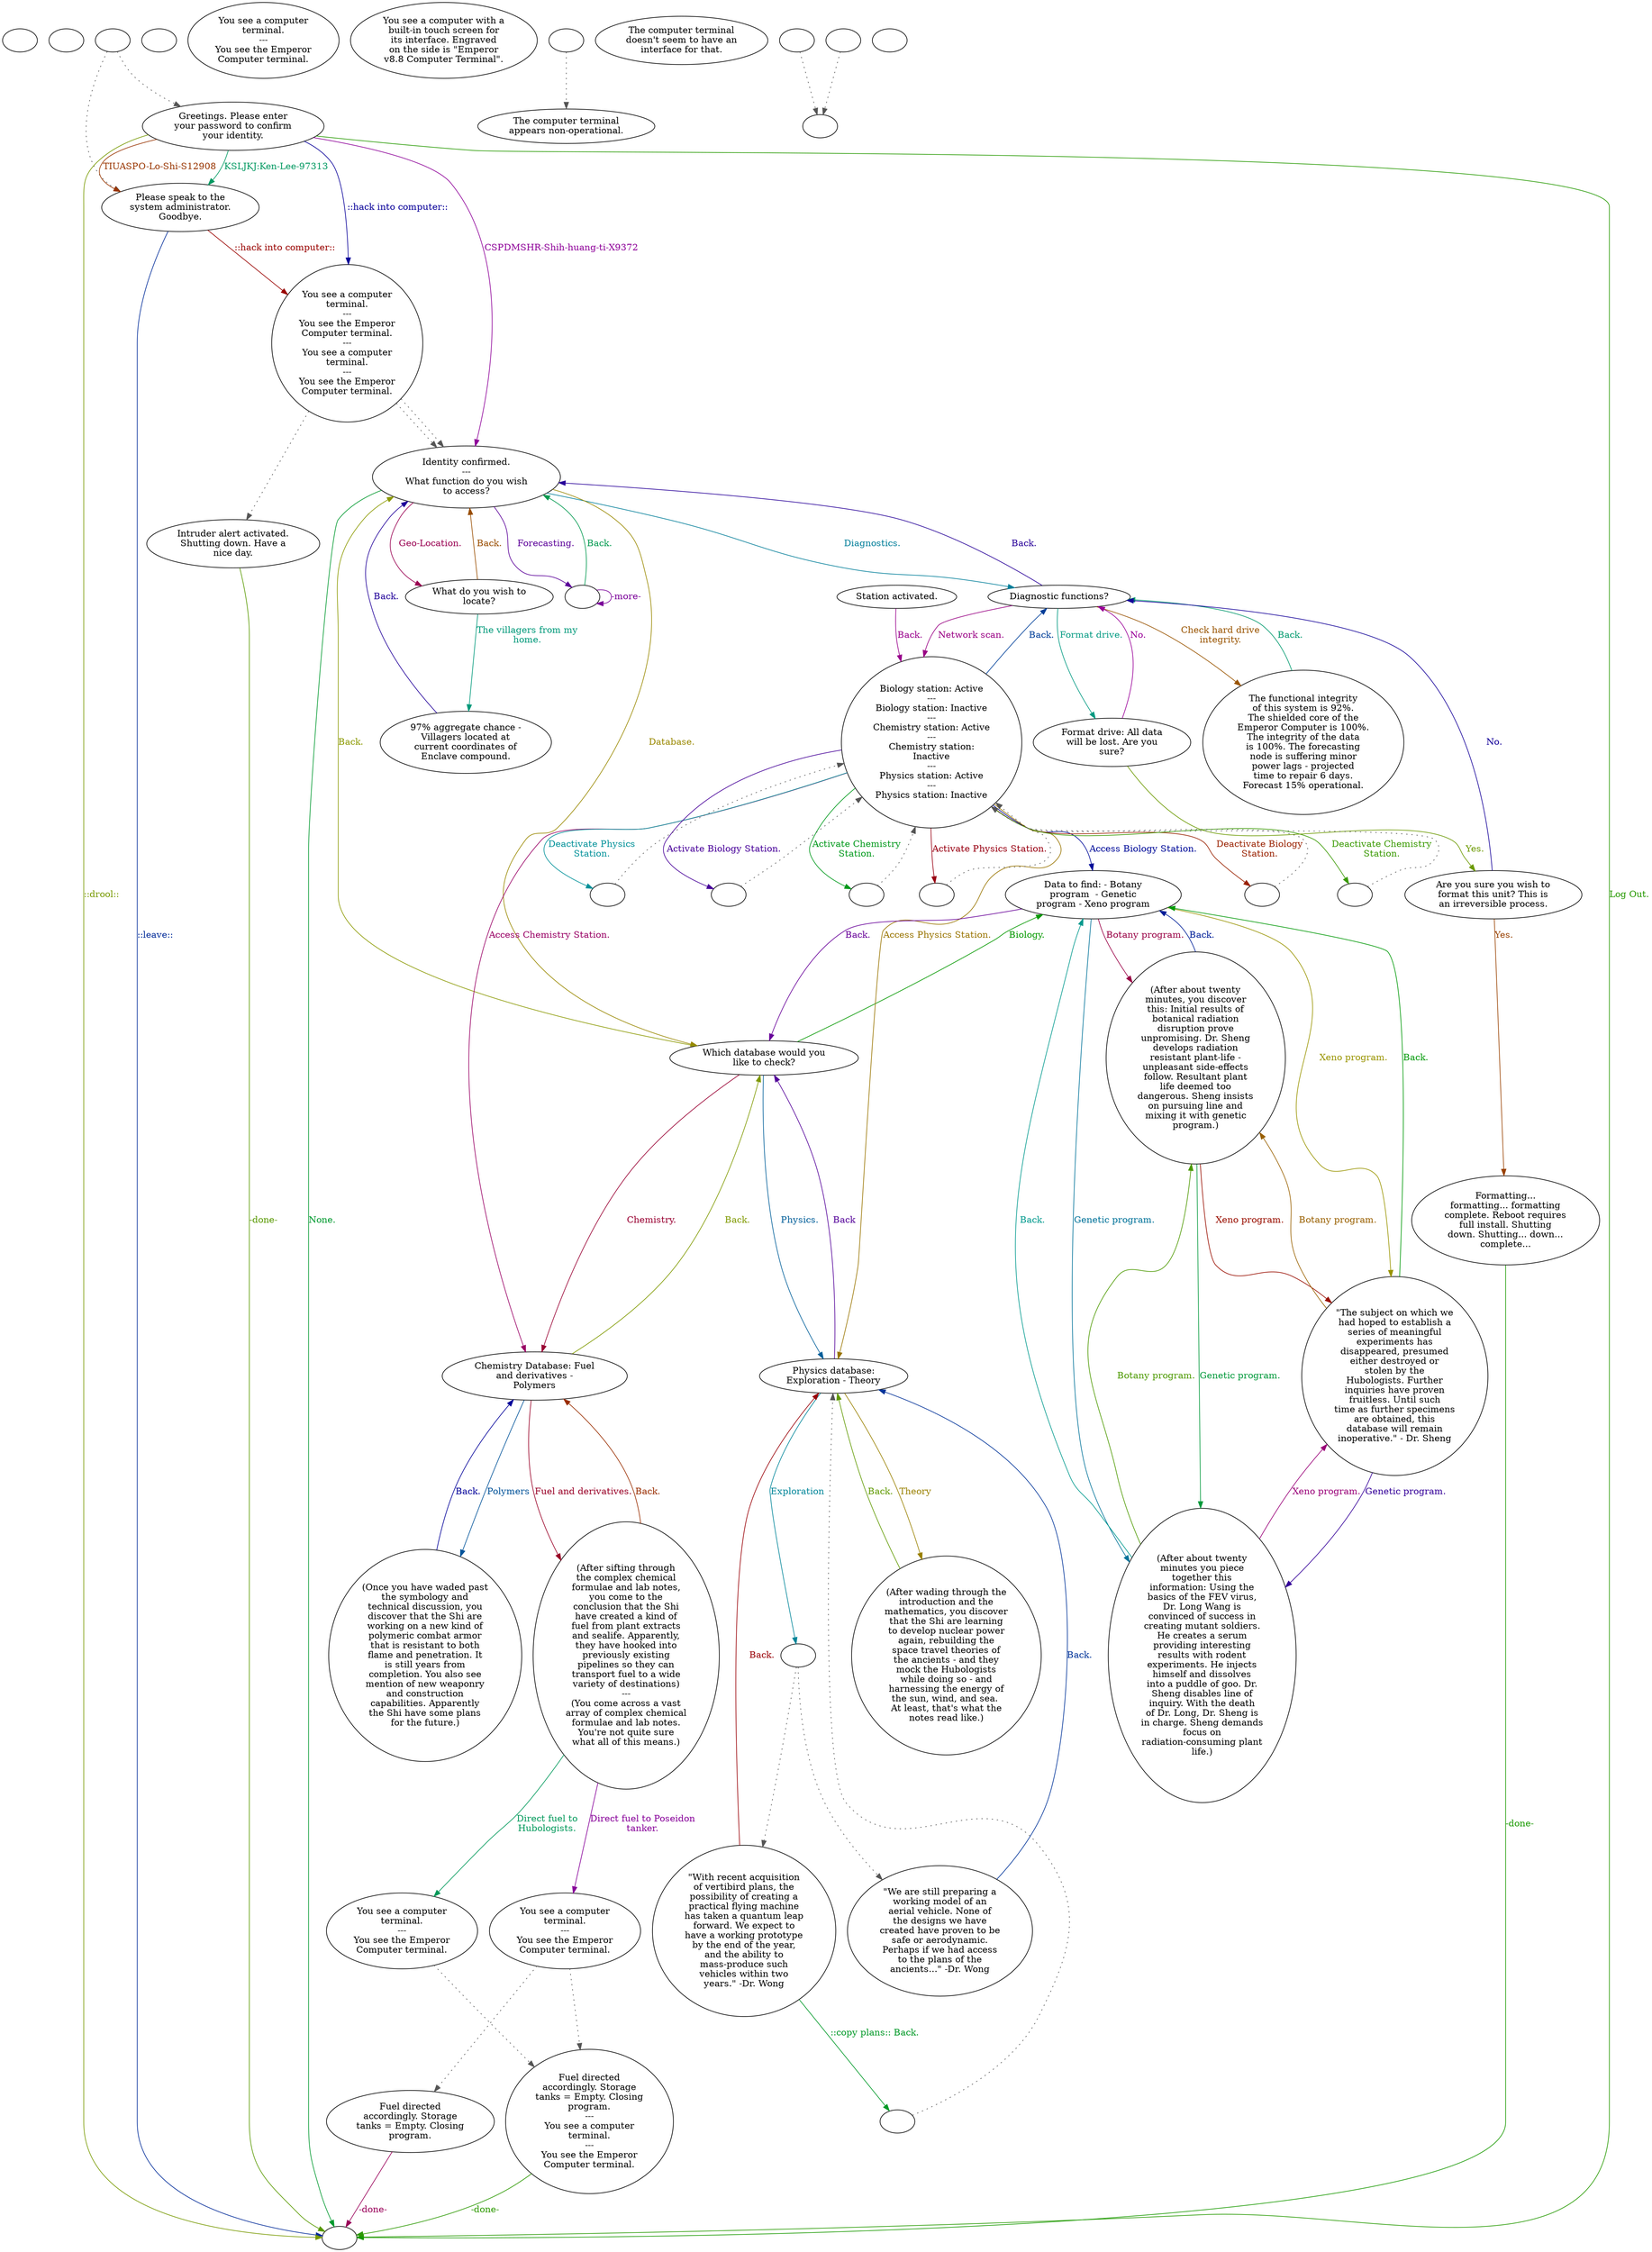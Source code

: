 digraph fsempter {
  "checkPartyMembersNearDoor" [style=filled       fillcolor="#FFFFFF"       color="#000000"]
  "checkPartyMembersNearDoor" [label=""]
  "start" [style=filled       fillcolor="#FFFFFF"       color="#000000"]
  "start" [label=""]
  "talk_p_proc" [style=filled       fillcolor="#FFFFFF"       color="#000000"]
  "talk_p_proc" -> "Node003" [style=dotted color="#555555"]
  "talk_p_proc" -> "Node001" [style=dotted color="#555555"]
  "talk_p_proc" [label=""]
  "destroy_p_proc" [style=filled       fillcolor="#FFFFFF"       color="#000000"]
  "destroy_p_proc" [label=""]
  "look_at_p_proc" [style=filled       fillcolor="#FFFFFF"       color="#000000"]
  "look_at_p_proc" [label="You see a computer\nterminal.\n---\nYou see the Emperor\nComputer terminal."]
  "description_p_proc" [style=filled       fillcolor="#FFFFFF"       color="#000000"]
  "description_p_proc" [label="You see a computer with a\nbuilt-in touch screen for\nits interface. Engraved\non the side is \"Emperor\nv8.8 Computer Terminal\"."]
  "use_skill_on_p_proc" [style=filled       fillcolor="#FFFFFF"       color="#000000"]
  "use_skill_on_p_proc" -> "use_p_proc" [style=dotted color="#555555"]
  "use_skill_on_p_proc" [label=""]
  "use_obj_on_p_proc" [style=filled       fillcolor="#FFFFFF"       color="#000000"]
  "use_obj_on_p_proc" [label="The computer terminal\ndoesn't seem to have an\ninterface for that."]
  "damage_p_proc" [style=filled       fillcolor="#FFFFFF"       color="#000000"]
  "damage_p_proc" -> "DoCallGuards" [style=dotted color="#555555"]
  "damage_p_proc" [label=""]
  "map_enter_p_proc" [style=filled       fillcolor="#FFFFFF"       color="#000000"]
  "map_enter_p_proc" [label=""]
  "use_p_proc" [style=filled       fillcolor="#FFFFFF"       color="#000000"]
  "use_p_proc" [label="The computer terminal\nappears non-operational."]
  "timed_event_p_proc" [style=filled       fillcolor="#FFFFFF"       color="#000000"]
  "timed_event_p_proc" -> "DoCallGuards" [style=dotted color="#555555"]
  "timed_event_p_proc" [label=""]
  "Node999" [style=filled       fillcolor="#FFFFFF"       color="#000000"]
  "Node999" [label=""]
  "Node001" [style=filled       fillcolor="#FFFFFF"       color="#000000"]
  "Node001" [label="Greetings. Please enter\nyour password to confirm\nyour identity."]
  "Node001" -> "Node999" [label="::drool::" color="#779900" fontcolor="#779900"]
  "Node001" -> "Node002" [label="CSPDMSHR-Shih-huang-ti-X9372" color="#8E0099" fontcolor="#8E0099"]
  "Node001" -> "Node003" [label="KSLJKJ:Ken-Lee-97313" color="#009961" fontcolor="#009961"]
  "Node001" -> "Node003" [label="TIUASPO-Lo-Shi-S12908" color="#993500" fontcolor="#993500"]
  "Node001" -> "NodeHack" [label="::hack into computer::" color="#080099" fontcolor="#080099"]
  "Node001" -> "Node999" [label="Log Out." color="#259900" fontcolor="#259900"]
  "Node002" [style=filled       fillcolor="#FFFFFF"       color="#000000"]
  "Node002" [label="Identity confirmed.\n---\nWhat function do you wish\nto access?"]
  "Node002" -> "Node027" [label="Geo-Location." color="#990051" fontcolor="#990051"]
  "Node002" -> "Node005" [label="Diagnostics." color="#007E99" fontcolor="#007E99"]
  "Node002" -> "Node006" [label="Database." color="#998800" fontcolor="#998800"]
  "Node002" -> "Node007" [label="Forecasting." color="#5B0099" fontcolor="#5B0099"]
  "Node002" -> "Node999" [label="None." color="#00992E" fontcolor="#00992E"]
  "Node003" [style=filled       fillcolor="#FFFFFF"       color="#000000"]
  "Node003" [label="Please speak to the\nsystem administrator.\nGoodbye."]
  "Node003" -> "NodeHack" [label="::hack into computer::" color="#990200" fontcolor="#990200"]
  "Node003" -> "Node999" [label="::leave::" color="#002B99" fontcolor="#002B99"]
  "Node004" [style=filled       fillcolor="#FFFFFF"       color="#000000"]
  "Node004" [label="Intruder alert activated.\nShutting down. Have a\nnice day."]
  "Node004" -> "Node999" [label="-done-" color="#589900" fontcolor="#589900"]
  "Node005" [style=filled       fillcolor="#FFFFFF"       color="#000000"]
  "Node005" [label="Diagnostic functions?"]
  "Node005" -> "Node008" [label="Network scan." color="#990084" fontcolor="#990084"]
  "Node005" -> "Node009" [label="Format drive." color="#009981" fontcolor="#009981"]
  "Node005" -> "Node010" [label="Check hard drive\nintegrity." color="#995400" fontcolor="#995400"]
  "Node005" -> "Node002" [label="Back." color="#280099" fontcolor="#280099"]
  "Node006" [style=filled       fillcolor="#FFFFFF"       color="#000000"]
  "Node006" [label="Which database would you\nlike to check?"]
  "Node006" -> "Node013" [label="Biology." color="#059900" fontcolor="#059900"]
  "Node006" -> "Node017" [label="Chemistry." color="#990032" fontcolor="#990032"]
  "Node006" -> "Node022" [label="Physics." color="#005E99" fontcolor="#005E99"]
  "Node006" -> "Node002" [label="Back." color="#8B9900" fontcolor="#8B9900"]
  "Node007" [style=filled       fillcolor="#FFFFFF"       color="#000000"]
  "Node007" [label=""]
  "Node007" -> "Node007" [label="-more-" color="#7A0099" fontcolor="#7A0099"]
  "Node007" -> "Node002" [label="Back." color="#00994E" fontcolor="#00994E"]
  "Node008" [style=filled       fillcolor="#FFFFFF"       color="#000000"]
  "Node008" [label="Biology station: Active\n---\nBiology station: Inactive\n---\nChemistry station: Active\n---\nChemistry station:\nInactive\n---\nPhysics station: Active\n---\nPhysics station: Inactive"]
  "Node008" -> "NodeBioOff" [label="Deactivate Biology\nStation." color="#992100" fontcolor="#992100"]
  "Node008" -> "Node013" [label="Access Biology Station." color="#000B99" fontcolor="#000B99"]
  "Node008" -> "NodeChemOff" [label="Deactivate Chemistry\nStation." color="#389900" fontcolor="#389900"]
  "Node008" -> "Node017" [label="Access Chemistry Station." color="#990065" fontcolor="#990065"]
  "Node008" -> "NodePhyOff" [label="Deactivate Physics\nStation." color="#009199" fontcolor="#009199"]
  "Node008" -> "Node022" [label="Access Physics Station." color="#997400" fontcolor="#997400"]
  "Node008" -> "NodeBioOn" [label="Activate Biology Station." color="#470099" fontcolor="#470099"]
  "Node008" -> "NodeChemOn" [label="Activate Chemistry\nStation." color="#00991B" fontcolor="#00991B"]
  "Node008" -> "NodePhyOn" [label="Activate Physics Station." color="#990012" fontcolor="#990012"]
  "Node008" -> "Node005" [label="Back." color="#003F99" fontcolor="#003F99"]
  "Node009" [style=filled       fillcolor="#FFFFFF"       color="#000000"]
  "Node009" [label="Format drive: All data\nwill be lost. Are you\nsure?"]
  "Node009" -> "Node011" [label="Yes." color="#6B9900" fontcolor="#6B9900"]
  "Node009" -> "Node005" [label="No." color="#990098" fontcolor="#990098"]
  "Node010" [style=filled       fillcolor="#FFFFFF"       color="#000000"]
  "Node010" [label="The functional integrity\nof this system is 92%.\nThe shielded core of the\nEmperor Computer is 100%.\nThe integrity of the data\nis 100%. The forecasting\nnode is suffering minor\npower lags - projected\ntime to repair 6 days.\nForecast 15% operational."]
  "Node010" -> "Node005" [label="Back." color="#00996D" fontcolor="#00996D"]
  "Node011" [style=filled       fillcolor="#FFFFFF"       color="#000000"]
  "Node011" [label="Are you sure you wish to\nformat this unit? This is\nan irreversible process."]
  "Node011" -> "Node012" [label="Yes." color="#994100" fontcolor="#994100"]
  "Node011" -> "Node005" [label="No." color="#140099" fontcolor="#140099"]
  "Node012" [style=filled       fillcolor="#FFFFFF"       color="#000000"]
  "Node012" [label="Formatting...\nformatting... formatting\ncomplete. Reboot requires\nfull install. Shutting\ndown. Shutting... down...\ncomplete..."]
  "Node012" -> "Node999" [label="-done-" color="#189900" fontcolor="#189900"]
  "Node013" [style=filled       fillcolor="#FFFFFF"       color="#000000"]
  "Node013" [label="Data to find: - Botany\nprogram  - Genetic\nprogram - Xeno program"]
  "Node013" -> "Node014" [label="Botany program." color="#990045" fontcolor="#990045"]
  "Node013" -> "Node015" [label="Genetic program." color="#007299" fontcolor="#007299"]
  "Node013" -> "Node016" [label="Xeno program." color="#999400" fontcolor="#999400"]
  "Node013" -> "Node006" [label="Back." color="#670099" fontcolor="#670099"]
  "Node014" [style=filled       fillcolor="#FFFFFF"       color="#000000"]
  "Node014" [label="(After about twenty\nminutes, you discover\nthis: Initial results of\nbotanical radiation\ndisruption prove\nunpromising. Dr. Sheng\ndevelops radiation\nresistant plant-life -\nunpleasant side-effects\nfollow. Resultant plant\nlife deemed too\ndangerous. Sheng insists\non pursuing line and\nmixing it with genetic\nprogram.)"]
  "Node014" -> "Node015" [label="Genetic program." color="#00993A" fontcolor="#00993A"]
  "Node014" -> "Node016" [label="Xeno program." color="#990E00" fontcolor="#990E00"]
  "Node014" -> "Node013" [label="Back." color="#001F99" fontcolor="#001F99"]
  "Node015" [style=filled       fillcolor="#FFFFFF"       color="#000000"]
  "Node015" [label="(After about twenty\nminutes you piece\ntogether this\ninformation: Using the\nbasics of the FEV virus,\nDr. Long Wang is\nconvinced of success in\ncreating mutant soldiers.\nHe creates a serum\nproviding interesting\nresults with rodent\nexperiments. He injects\nhimself and dissolves\ninto a puddle of goo. Dr.\nSheng disables line of\ninquiry. With the death\nof Dr. Long, Dr. Sheng is\nin charge. Sheng demands\nfocus on\nradiation-consuming plant\nlife.)"]
  "Node015" -> "Node014" [label="Botany program." color="#4C9900" fontcolor="#4C9900"]
  "Node015" -> "Node016" [label="Xeno program." color="#990078" fontcolor="#990078"]
  "Node015" -> "Node013" [label="Back." color="#00998D" fontcolor="#00998D"]
  "Node016" [style=filled       fillcolor="#FFFFFF"       color="#000000"]
  "Node016" [label="\"The subject on which we\nhad hoped to establish a\nseries of meaningful\nexperiments has\ndisappeared, presumed\neither destroyed or\nstolen by the\nHubologists. Further\ninquiries have proven\nfruitless. Until such\ntime as further specimens\nare obtained, this\ndatabase will remain\ninoperative.\" - Dr. Sheng"]
  "Node016" -> "Node014" [label="Botany program." color="#996000" fontcolor="#996000"]
  "Node016" -> "Node015" [label="Genetic program." color="#340099" fontcolor="#340099"]
  "Node016" -> "Node013" [label="Back." color="#009907" fontcolor="#009907"]
  "Node017" [style=filled       fillcolor="#FFFFFF"       color="#000000"]
  "Node017" [label="Chemistry Database: Fuel\nand derivatives -\nPolymers"]
  "Node017" -> "Node018" [label="Fuel and derivatives." color="#990026" fontcolor="#990026"]
  "Node017" -> "Node019" [label="Polymers" color="#005299" fontcolor="#005299"]
  "Node017" -> "Node006" [label="Back." color="#7F9900" fontcolor="#7F9900"]
  "Node018" [style=filled       fillcolor="#FFFFFF"       color="#000000"]
  "Node018" [label="(After sifting through\nthe complex chemical\nformulae and lab notes,\nyou come to the\nconclusion that the Shi\nhave created a kind of\nfuel from plant extracts\nand sealife. Apparently,\nthey have hooked into\npreviously existing\npipelines so they can\ntransport fuel to a wide\nvariety of destinations)\n---\n(You come across a vast\narray of complex chemical\nformulae and lab notes.\nYou're not quite sure\nwhat all of this means.)"]
  "Node018" -> "NodeTanker2120" [label="Direct fuel to Poseidon\ntanker." color="#870099" fontcolor="#870099"]
  "Node018" -> "NodeElron20" [label="Direct fuel to\nHubologists." color="#00995A" fontcolor="#00995A"]
  "Node018" -> "Node017" [label="Back." color="#992D00" fontcolor="#992D00"]
  "Node019" [style=filled       fillcolor="#FFFFFF"       color="#000000"]
  "Node019" [label="(Once you have waded past\nthe symbology and\ntechnical discussion, you\ndiscover that the Shi are\nworking on a new kind of\npolymeric combat armor\nthat is resistant to both\nflame and penetration. It\nis still years from\ncompletion. You also see\nmention of new weaponry\nand construction\ncapabilities. Apparently\nthe Shi have some plans\nfor the future.)"]
  "Node019" -> "Node017" [label="Back." color="#010099" fontcolor="#010099"]
  "Node020" [style=filled       fillcolor="#FFFFFF"       color="#000000"]
  "Node020" [label="Fuel directed\naccordingly. Storage\ntanks = Empty. Closing\nprogram.\n---\nYou see a computer\nterminal.\n---\nYou see the Emperor\nComputer terminal."]
  "Node020" -> "Node999" [label="-done-" color="#2C9900" fontcolor="#2C9900"]
  "Node021" [style=filled       fillcolor="#FFFFFF"       color="#000000"]
  "Node021" [label="Fuel directed\naccordingly. Storage\ntanks = Empty. Closing\nprogram."]
  "Node021" -> "Node999" [label="-done-" color="#990059" fontcolor="#990059"]
  "Node022" [style=filled       fillcolor="#FFFFFF"       color="#000000"]
  "Node022" [label="Physics database:\nExploration - Theory"]
  "Node022" -> "Node2324" [label="Exploration" color="#008599" fontcolor="#008599"]
  "Node022" -> "Node025" [label="Theory" color="#998000" fontcolor="#998000"]
  "Node022" -> "Node006" [label="Back" color="#530099" fontcolor="#530099"]
  "Node023" [style=filled       fillcolor="#FFFFFF"       color="#000000"]
  "Node023" [label="\"With recent acquisition\nof vertibird plans, the\npossibility of creating a\npractical flying machine\nhas taken a quantum leap\nforward. We expect to\nhave a working prototype\nby the end of the year,\nand the ability to\nmass-produce such\nvehicles within two\nyears.\" -Dr. Wong"]
  "Node023" -> "NodeCopy" [label="::copy plans:: Back." color="#009927" fontcolor="#009927"]
  "Node023" -> "Node022" [label="Back." color="#990006" fontcolor="#990006"]
  "Node024" [style=filled       fillcolor="#FFFFFF"       color="#000000"]
  "Node024" [label="\"We are still preparing a\nworking model of an\naerial vehicle. None of\nthe designs we have\ncreated have proven to be\nsafe or aerodynamic.\nPerhaps if we had access\nto the plans of the\nancients...\" -Dr. Wong"]
  "Node024" -> "Node022" [label="Back." color="#003399" fontcolor="#003399"]
  "Node025" [style=filled       fillcolor="#FFFFFF"       color="#000000"]
  "Node025" [label="(After wading through the\nintroduction and the\nmathematics, you discover\nthat the Shi are learning\nto develop nuclear power\nagain, rebuilding the\nspace travel theories of\nthe ancients - and they\nmock the Hubologists\nwhile doing so - and\nharnessing the energy of\nthe sun, wind, and sea. \nAt least, that's what the\nnotes read like.)"]
  "Node025" -> "Node022" [label="Back." color="#5F9900" fontcolor="#5F9900"]
  "Node026" [style=filled       fillcolor="#FFFFFF"       color="#000000"]
  "Node026" [label="Station activated."]
  "Node026" -> "Node008" [label="Back." color="#99008C" fontcolor="#99008C"]
  "Node027" [style=filled       fillcolor="#FFFFFF"       color="#000000"]
  "Node027" [label="What do you wish to\nlocate?"]
  "Node027" -> "Node028" [label="The villagers from my\nhome." color="#00997A" fontcolor="#00997A"]
  "Node027" -> "Node002" [label="Back." color="#994D00" fontcolor="#994D00"]
  "Node028" [style=filled       fillcolor="#FFFFFF"       color="#000000"]
  "Node028" [label="97% aggregate chance -\nVillagers located at\ncurrent coordinates of\nEnclave compound."]
  "Node028" -> "Node002" [label="Back." color="#200099" fontcolor="#200099"]
  "DoCallGuards" [style=filled       fillcolor="#FFFFFF"       color="#000000"]
  "DoCallGuards" [label=""]
  "NodeHack" [style=filled       fillcolor="#FFFFFF"       color="#000000"]
  "NodeHack" -> "Node002" [style=dotted color="#555555"]
  "NodeHack" -> "Node002" [style=dotted color="#555555"]
  "NodeHack" -> "Node004" [style=dotted color="#555555"]
  "NodeHack" [label="You see a computer\nterminal.\n---\nYou see the Emperor\nComputer terminal.\n---\nYou see a computer\nterminal.\n---\nYou see the Emperor\nComputer terminal."]
  "NodeBioOn" [style=filled       fillcolor="#FFFFFF"       color="#000000"]
  "NodeBioOn" -> "Node008" [style=dotted color="#555555"]
  "NodeBioOn" [label=""]
  "NodeChemOn" [style=filled       fillcolor="#FFFFFF"       color="#000000"]
  "NodeChemOn" -> "Node008" [style=dotted color="#555555"]
  "NodeChemOn" [label=""]
  "NodePhyOn" [style=filled       fillcolor="#FFFFFF"       color="#000000"]
  "NodePhyOn" -> "Node008" [style=dotted color="#555555"]
  "NodePhyOn" [label=""]
  "NodeBioOff" [style=filled       fillcolor="#FFFFFF"       color="#000000"]
  "NodeBioOff" -> "Node008" [style=dotted color="#555555"]
  "NodeBioOff" [label=""]
  "NodeChemOff" [style=filled       fillcolor="#FFFFFF"       color="#000000"]
  "NodeChemOff" -> "Node008" [style=dotted color="#555555"]
  "NodeChemOff" [label=""]
  "NodePhyOff" [style=filled       fillcolor="#FFFFFF"       color="#000000"]
  "NodePhyOff" -> "Node008" [style=dotted color="#555555"]
  "NodePhyOff" [label=""]
  "NodeTanker2120" [style=filled       fillcolor="#FFFFFF"       color="#000000"]
  "NodeTanker2120" -> "Node021" [style=dotted color="#555555"]
  "NodeTanker2120" -> "Node020" [style=dotted color="#555555"]
  "NodeTanker2120" [label="You see a computer\nterminal.\n---\nYou see the Emperor\nComputer terminal."]
  "NodeElron20" [style=filled       fillcolor="#FFFFFF"       color="#000000"]
  "NodeElron20" -> "Node020" [style=dotted color="#555555"]
  "NodeElron20" [label="You see a computer\nterminal.\n---\nYou see the Emperor\nComputer terminal."]
  "Node2324" [style=filled       fillcolor="#FFFFFF"       color="#000000"]
  "Node2324" -> "Node023" [style=dotted color="#555555"]
  "Node2324" -> "Node024" [style=dotted color="#555555"]
  "Node2324" [label=""]
  "NodeCopy" [style=filled       fillcolor="#FFFFFF"       color="#000000"]
  "NodeCopy" -> "Node022" [style=dotted color="#555555"]
  "NodeCopy" [label=""]
}
